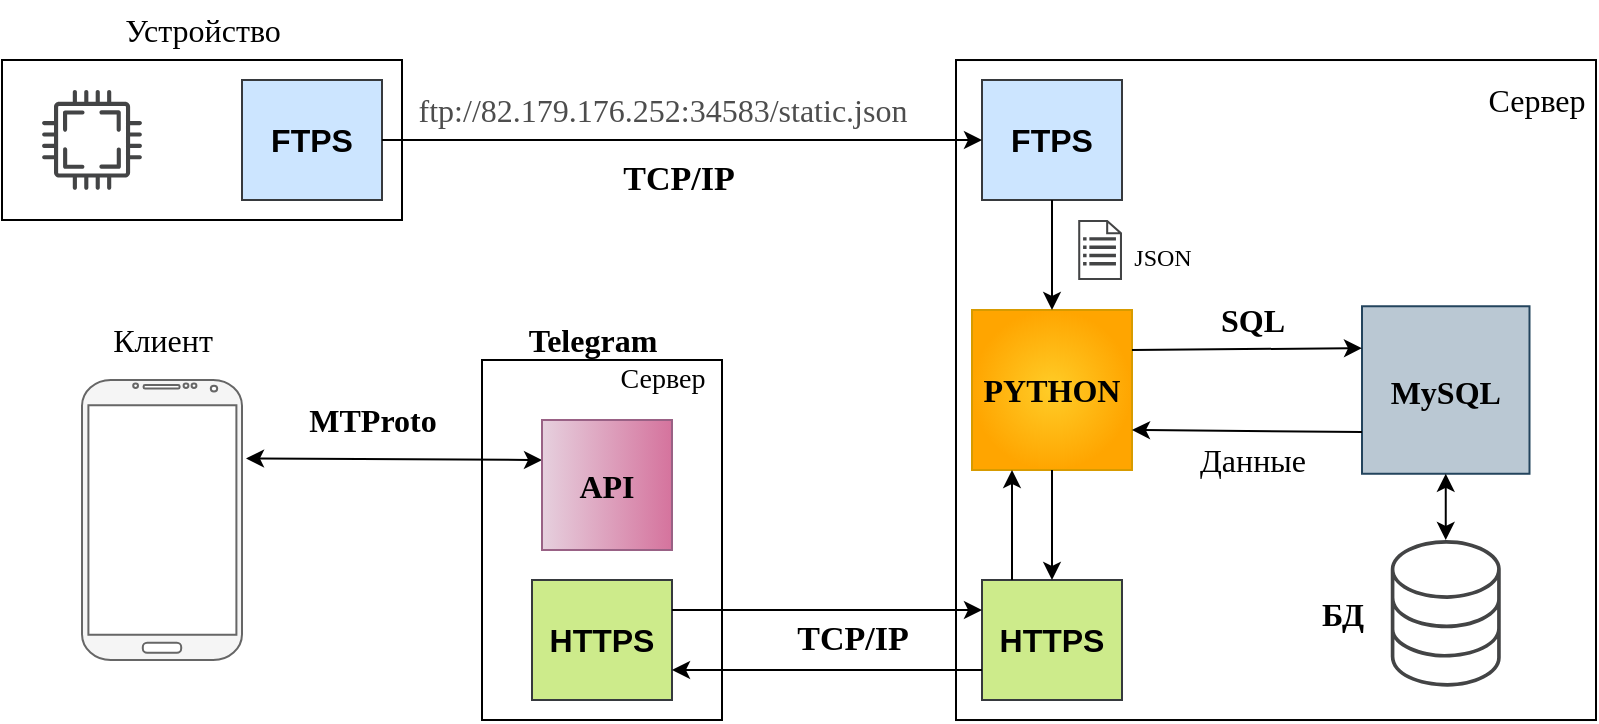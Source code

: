 <mxfile version="18.1.3" type="github">
  <diagram id="LOgnxP49ZgXyVvEcyjZ6" name="Page-1">
    <mxGraphModel dx="1240" dy="643" grid="1" gridSize="10" guides="1" tooltips="1" connect="1" arrows="1" fold="1" page="1" pageScale="1" pageWidth="827" pageHeight="1169" math="0" shadow="0">
      <root>
        <mxCell id="0" />
        <mxCell id="1" parent="0" />
        <mxCell id="0MzcDAW_ihwBQpmL2h_L-4" value="" style="rounded=0;whiteSpace=wrap;html=1;" vertex="1" parent="1">
          <mxGeometry x="40" y="40" width="200" height="80" as="geometry" />
        </mxCell>
        <mxCell id="0MzcDAW_ihwBQpmL2h_L-5" value="&lt;h2&gt;&lt;font size=&quot;1&quot;&gt;&lt;b&gt;&lt;font style=&quot;font-size: 16px;&quot;&gt;FTPS&lt;/font&gt;&lt;/b&gt;&lt;/font&gt;&lt;/h2&gt;" style="rounded=0;whiteSpace=wrap;html=1;fillColor=#cce5ff;strokeColor=#36393d;" vertex="1" parent="1">
          <mxGeometry x="530" y="50" width="70" height="60" as="geometry" />
        </mxCell>
        <mxCell id="0MzcDAW_ihwBQpmL2h_L-6" value="&lt;h2&gt;&lt;font size=&quot;1&quot;&gt;&lt;b&gt;&lt;font style=&quot;font-size: 16px;&quot;&gt;FTPS&lt;/font&gt;&lt;/b&gt;&lt;/font&gt;&lt;/h2&gt;" style="rounded=0;whiteSpace=wrap;html=1;fillColor=#cce5ff;strokeColor=#36393d;" vertex="1" parent="1">
          <mxGeometry x="160" y="50" width="70" height="60" as="geometry" />
        </mxCell>
        <mxCell id="0MzcDAW_ihwBQpmL2h_L-8" value="" style="endArrow=classic;html=1;rounded=0;fontSize=16;exitX=1;exitY=0.5;exitDx=0;exitDy=0;entryX=0;entryY=0.5;entryDx=0;entryDy=0;" edge="1" parent="1" source="0MzcDAW_ihwBQpmL2h_L-6" target="0MzcDAW_ihwBQpmL2h_L-5">
          <mxGeometry width="50" height="50" relative="1" as="geometry">
            <mxPoint x="420" y="250" as="sourcePoint" />
            <mxPoint x="470" y="200" as="targetPoint" />
          </mxGeometry>
        </mxCell>
        <mxCell id="0MzcDAW_ihwBQpmL2h_L-9" value="&lt;h4&gt;&lt;font face=&quot;Garamond&quot;&gt;&lt;b&gt;PYTHON&lt;/b&gt;&lt;/font&gt;&lt;/h4&gt;" style="whiteSpace=wrap;html=1;aspect=fixed;fontSize=16;fillColor=#ffcd28;strokeColor=#d79b00;gradientColor=#ffa500;gradientDirection=radial;" vertex="1" parent="1">
          <mxGeometry x="525" y="165" width="80" height="80" as="geometry" />
        </mxCell>
        <mxCell id="0MzcDAW_ihwBQpmL2h_L-10" value="" style="endArrow=classic;html=1;rounded=0;fontFamily=Garamond;fontSize=16;entryX=0.5;entryY=0;entryDx=0;entryDy=0;exitX=0.5;exitY=1;exitDx=0;exitDy=0;" edge="1" parent="1" source="0MzcDAW_ihwBQpmL2h_L-5" target="0MzcDAW_ihwBQpmL2h_L-9">
          <mxGeometry width="50" height="50" relative="1" as="geometry">
            <mxPoint x="380" y="230" as="sourcePoint" />
            <mxPoint x="430" y="180" as="targetPoint" />
          </mxGeometry>
        </mxCell>
        <mxCell id="0MzcDAW_ihwBQpmL2h_L-11" value="&lt;h2&gt;&lt;font style=&quot;font-size: 16px;&quot;&gt;&lt;b&gt;HTTPS&lt;/b&gt;&lt;/font&gt;&lt;/h2&gt;" style="rounded=0;whiteSpace=wrap;html=1;fillColor=#cdeb8b;strokeColor=#36393d;" vertex="1" parent="1">
          <mxGeometry x="530" y="300" width="70" height="60" as="geometry" />
        </mxCell>
        <mxCell id="0MzcDAW_ihwBQpmL2h_L-12" value="" style="verticalLabelPosition=bottom;verticalAlign=top;html=1;shadow=0;dashed=0;strokeWidth=1;shape=mxgraph.android.phone2;strokeColor=#666666;fontFamily=Garamond;fontSize=16;gradientDirection=north;fillColor=#f5f5f5;labelBackgroundColor=none;fontColor=#333333;" vertex="1" parent="1">
          <mxGeometry x="80" y="200" width="80" height="140" as="geometry" />
        </mxCell>
        <mxCell id="0MzcDAW_ihwBQpmL2h_L-14" value="" style="sketch=0;pointerEvents=1;shadow=0;dashed=0;html=1;strokeColor=none;fillColor=#434445;aspect=fixed;labelPosition=center;verticalLabelPosition=bottom;verticalAlign=top;align=center;outlineConnect=0;shape=mxgraph.vvd.cpu;fontFamily=Garamond;fontSize=16;" vertex="1" parent="1">
          <mxGeometry x="60" y="55" width="50" height="50" as="geometry" />
        </mxCell>
        <mxCell id="0MzcDAW_ihwBQpmL2h_L-15" value="" style="sketch=0;pointerEvents=1;shadow=0;dashed=0;html=1;strokeColor=none;fillColor=#434445;aspect=fixed;labelPosition=center;verticalLabelPosition=bottom;verticalAlign=top;align=center;outlineConnect=0;shape=mxgraph.vvd.storage;fontFamily=Garamond;fontSize=16;" vertex="1" parent="1">
          <mxGeometry x="734.38" y="280" width="55" height="73.33" as="geometry" />
        </mxCell>
        <mxCell id="0MzcDAW_ihwBQpmL2h_L-21" value="&lt;font face=&quot;Times New Roman&quot;&gt;Устройство&lt;/font&gt;" style="text;html=1;align=center;verticalAlign=middle;resizable=0;points=[];autosize=1;strokeColor=none;fillColor=none;fontSize=16;fontFamily=Garamond;" vertex="1" parent="1">
          <mxGeometry x="95" y="10" width="90" height="30" as="geometry" />
        </mxCell>
        <mxCell id="0MzcDAW_ihwBQpmL2h_L-22" value="Сервер" style="text;html=1;align=center;verticalAlign=middle;resizable=0;points=[];autosize=1;strokeColor=none;fillColor=none;fontSize=16;fontFamily=Times New Roman;" vertex="1" parent="1">
          <mxGeometry x="777" y="50" width="60" height="20" as="geometry" />
        </mxCell>
        <mxCell id="0MzcDAW_ihwBQpmL2h_L-23" value="&lt;b&gt;БД&lt;/b&gt;" style="text;html=1;align=center;verticalAlign=middle;resizable=0;points=[];autosize=1;strokeColor=none;fillColor=none;fontSize=16;fontFamily=Times New Roman;" vertex="1" parent="1">
          <mxGeometry x="690" y="306.66" width="40" height="20" as="geometry" />
        </mxCell>
        <mxCell id="0MzcDAW_ihwBQpmL2h_L-24" value="" style="sketch=0;pointerEvents=1;shadow=0;dashed=0;html=1;strokeColor=none;fillColor=#434445;aspect=fixed;labelPosition=center;verticalLabelPosition=bottom;verticalAlign=top;align=center;outlineConnect=0;shape=mxgraph.vvd.recovery_plan;fontFamily=Times New Roman;fontSize=16;" vertex="1" parent="1">
          <mxGeometry x="578.1" y="120" width="21.9" height="30" as="geometry" />
        </mxCell>
        <mxCell id="0MzcDAW_ihwBQpmL2h_L-25" value="&lt;font style=&quot;font-size: 17px;&quot;&gt;&lt;b&gt;TCP/IP&lt;/b&gt;&lt;/font&gt;" style="text;html=1;align=center;verticalAlign=middle;resizable=0;points=[];autosize=1;strokeColor=none;fillColor=none;fontSize=16;fontFamily=Times New Roman;" vertex="1" parent="1">
          <mxGeometry x="343.25" y="90" width="70" height="20" as="geometry" />
        </mxCell>
        <mxCell id="0MzcDAW_ihwBQpmL2h_L-26" value="&lt;font style=&quot;font-size: 12px;&quot;&gt;JSON&lt;/font&gt;" style="text;html=1;align=center;verticalAlign=bottom;resizable=0;points=[];autosize=1;strokeColor=none;fillColor=none;fontSize=17;fontFamily=Times New Roman;" vertex="1" parent="1">
          <mxGeometry x="600" y="120" width="40" height="30" as="geometry" />
        </mxCell>
        <mxCell id="0MzcDAW_ihwBQpmL2h_L-29" value="MySQL" style="aspect=fixed;fontFamily=Times New Roman;fontSize=16;fillColor=#bac8d3;gradientDirection=north;labelBackgroundColor=none;shadow=0;strokeColor=#23445d;fontColor=#000000;fontStyle=1" vertex="1" parent="1">
          <mxGeometry x="720" y="163.13" width="83.75" height="83.75" as="geometry" />
        </mxCell>
        <mxCell id="0MzcDAW_ihwBQpmL2h_L-30" value="" style="endArrow=classic;html=1;rounded=0;fontFamily=Times New Roman;fontSize=14;fontColor=none;exitX=1;exitY=0.25;exitDx=0;exitDy=0;entryX=0;entryY=0.25;entryDx=0;entryDy=0;" edge="1" parent="1" source="0MzcDAW_ihwBQpmL2h_L-9" target="0MzcDAW_ihwBQpmL2h_L-29">
          <mxGeometry width="50" height="50" relative="1" as="geometry">
            <mxPoint x="730" y="250" as="sourcePoint" />
            <mxPoint x="760" y="180" as="targetPoint" />
          </mxGeometry>
        </mxCell>
        <mxCell id="0MzcDAW_ihwBQpmL2h_L-32" value="" style="endArrow=classic;html=1;rounded=0;fontFamily=Times New Roman;fontSize=14;fontColor=none;entryX=1;entryY=0.75;entryDx=0;entryDy=0;exitX=0;exitY=0.75;exitDx=0;exitDy=0;" edge="1" parent="1" source="0MzcDAW_ihwBQpmL2h_L-29" target="0MzcDAW_ihwBQpmL2h_L-9">
          <mxGeometry width="50" height="50" relative="1" as="geometry">
            <mxPoint x="700" y="240" as="sourcePoint" />
            <mxPoint x="750" y="190" as="targetPoint" />
          </mxGeometry>
        </mxCell>
        <mxCell id="0MzcDAW_ihwBQpmL2h_L-34" value="" style="rounded=0;whiteSpace=wrap;html=1;shadow=0;labelBackgroundColor=default;fontFamily=Times New Roman;fontSize=14;fontColor=none;strokeColor=#000000;fillColor=none;gradientColor=none;gradientDirection=north;" vertex="1" parent="1">
          <mxGeometry x="517" y="40.01" width="320" height="330" as="geometry" />
        </mxCell>
        <mxCell id="0MzcDAW_ihwBQpmL2h_L-38" value="" style="endArrow=classic;html=1;rounded=0;fontFamily=Times New Roman;fontSize=14;fontColor=none;entryX=0.25;entryY=1;entryDx=0;entryDy=0;" edge="1" parent="1" target="0MzcDAW_ihwBQpmL2h_L-9">
          <mxGeometry width="50" height="50" relative="1" as="geometry">
            <mxPoint x="545" y="300" as="sourcePoint" />
            <mxPoint x="600" y="300" as="targetPoint" />
          </mxGeometry>
        </mxCell>
        <mxCell id="0MzcDAW_ihwBQpmL2h_L-39" value="" style="endArrow=classic;html=1;rounded=0;fontFamily=Times New Roman;fontSize=14;fontColor=none;exitX=0.5;exitY=1;exitDx=0;exitDy=0;entryX=0.5;entryY=0;entryDx=0;entryDy=0;" edge="1" parent="1" source="0MzcDAW_ihwBQpmL2h_L-9" target="0MzcDAW_ihwBQpmL2h_L-11">
          <mxGeometry width="50" height="50" relative="1" as="geometry">
            <mxPoint x="580" y="250" as="sourcePoint" />
            <mxPoint x="600" y="300" as="targetPoint" />
          </mxGeometry>
        </mxCell>
        <mxCell id="0MzcDAW_ihwBQpmL2h_L-40" value="" style="rounded=0;whiteSpace=wrap;html=1;shadow=0;labelBackgroundColor=default;fontFamily=Times New Roman;fontSize=14;fontColor=none;strokeColor=#000000;fillColor=none;gradientColor=none;gradientDirection=north;" vertex="1" parent="1">
          <mxGeometry x="280" y="190" width="120" height="180" as="geometry" />
        </mxCell>
        <mxCell id="0MzcDAW_ihwBQpmL2h_L-41" value="&lt;h2&gt;&lt;font style=&quot;font-size: 16px;&quot;&gt;&lt;b&gt;HTTPS&lt;/b&gt;&lt;/font&gt;&lt;/h2&gt;" style="rounded=0;whiteSpace=wrap;html=1;fillColor=#cdeb8b;strokeColor=#36393d;" vertex="1" parent="1">
          <mxGeometry x="305" y="300" width="70" height="60" as="geometry" />
        </mxCell>
        <mxCell id="0MzcDAW_ihwBQpmL2h_L-42" value="" style="endArrow=classic;html=1;rounded=0;fontFamily=Times New Roman;fontSize=14;fontColor=none;entryX=0;entryY=0.25;entryDx=0;entryDy=0;exitX=1;exitY=0.25;exitDx=0;exitDy=0;" edge="1" parent="1" source="0MzcDAW_ihwBQpmL2h_L-41" target="0MzcDAW_ihwBQpmL2h_L-11">
          <mxGeometry width="50" height="50" relative="1" as="geometry">
            <mxPoint x="340" y="380" as="sourcePoint" />
            <mxPoint x="390" y="330" as="targetPoint" />
          </mxGeometry>
        </mxCell>
        <mxCell id="0MzcDAW_ihwBQpmL2h_L-43" value="" style="endArrow=classic;html=1;rounded=0;fontFamily=Times New Roman;fontSize=14;fontColor=none;exitX=0;exitY=0.75;exitDx=0;exitDy=0;entryX=1;entryY=0.75;entryDx=0;entryDy=0;" edge="1" parent="1" source="0MzcDAW_ihwBQpmL2h_L-11" target="0MzcDAW_ihwBQpmL2h_L-41">
          <mxGeometry width="50" height="50" relative="1" as="geometry">
            <mxPoint x="340" y="380" as="sourcePoint" />
            <mxPoint x="390" y="330" as="targetPoint" />
          </mxGeometry>
        </mxCell>
        <mxCell id="0MzcDAW_ihwBQpmL2h_L-44" value="&lt;font style=&quot;font-size: 17px;&quot;&gt;&lt;b&gt;TCP/IP&lt;/b&gt;&lt;/font&gt;" style="text;html=1;align=center;verticalAlign=middle;resizable=0;points=[];autosize=1;strokeColor=none;fillColor=none;fontSize=16;fontFamily=Times New Roman;" vertex="1" parent="1">
          <mxGeometry x="430" y="320" width="70" height="20" as="geometry" />
        </mxCell>
        <mxCell id="0MzcDAW_ihwBQpmL2h_L-45" value="&lt;b&gt;&lt;font style=&quot;font-size: 16px;&quot;&gt;Telegram&lt;/font&gt;&lt;/b&gt;" style="text;html=1;align=center;verticalAlign=middle;resizable=0;points=[];autosize=1;strokeColor=none;fillColor=none;fontSize=14;fontFamily=Times New Roman;fontColor=none;" vertex="1" parent="1">
          <mxGeometry x="295" y="170" width="80" height="20" as="geometry" />
        </mxCell>
        <mxCell id="0MzcDAW_ihwBQpmL2h_L-46" value="Сервер" style="text;html=1;align=center;verticalAlign=middle;resizable=0;points=[];autosize=1;strokeColor=none;fillColor=none;fontSize=14;fontFamily=Times New Roman;fontColor=none;" vertex="1" parent="1">
          <mxGeometry x="340" y="190" width="60" height="20" as="geometry" />
        </mxCell>
        <mxCell id="0MzcDAW_ihwBQpmL2h_L-47" value="&lt;b&gt;SQL&lt;/b&gt;" style="text;html=1;align=center;verticalAlign=middle;resizable=0;points=[];autosize=1;strokeColor=none;fillColor=none;fontSize=16;fontFamily=Times New Roman;fontColor=none;" vertex="1" parent="1">
          <mxGeometry x="640" y="160" width="50" height="20" as="geometry" />
        </mxCell>
        <mxCell id="0MzcDAW_ihwBQpmL2h_L-48" value="Данные" style="text;html=1;align=center;verticalAlign=middle;resizable=0;points=[];autosize=1;strokeColor=none;fillColor=none;fontSize=16;fontFamily=Times New Roman;fontColor=none;" vertex="1" parent="1">
          <mxGeometry x="630" y="230" width="70" height="20" as="geometry" />
        </mxCell>
        <mxCell id="0MzcDAW_ihwBQpmL2h_L-50" value="" style="endArrow=classic;startArrow=classic;html=1;rounded=0;fontFamily=Times New Roman;fontSize=16;fontColor=none;exitX=1.025;exitY=0.28;exitDx=0;exitDy=0;exitPerimeter=0;" edge="1" parent="1" source="0MzcDAW_ihwBQpmL2h_L-12">
          <mxGeometry width="50" height="50" relative="1" as="geometry">
            <mxPoint x="270" y="290" as="sourcePoint" />
            <mxPoint x="310" y="240" as="targetPoint" />
          </mxGeometry>
        </mxCell>
        <mxCell id="0MzcDAW_ihwBQpmL2h_L-51" value="&lt;b&gt;MTProto&lt;/b&gt;" style="text;html=1;align=center;verticalAlign=middle;resizable=0;points=[];autosize=1;strokeColor=none;fillColor=none;fontSize=16;fontFamily=Times New Roman;fontColor=none;" vertex="1" parent="1">
          <mxGeometry x="185" y="210" width="80" height="20" as="geometry" />
        </mxCell>
        <mxCell id="0MzcDAW_ihwBQpmL2h_L-52" value="&lt;span style=&quot;&quot;&gt;&lt;b&gt;API&lt;/b&gt;&lt;/span&gt;" style="html=1;aspect=fixed;shadow=0;labelBackgroundColor=none;fontFamily=Times New Roman;fontSize=16;strokeColor=#996185;fillColor=#e6d0de;gradientColor=#D5739D;gradientDirection=east;labelBorderColor=none;whiteSpace=wrap;" vertex="1" parent="1">
          <mxGeometry x="310" y="220" width="65" height="65" as="geometry" />
        </mxCell>
        <mxCell id="0MzcDAW_ihwBQpmL2h_L-54" value="Клиент" style="text;html=1;align=center;verticalAlign=middle;resizable=0;points=[];autosize=1;strokeColor=none;fillColor=none;fontSize=16;fontFamily=Times New Roman;fontColor=none;" vertex="1" parent="1">
          <mxGeometry x="85" y="170" width="70" height="20" as="geometry" />
        </mxCell>
        <mxCell id="0MzcDAW_ihwBQpmL2h_L-57" value="" style="shape=image;html=1;verticalAlign=top;verticalLabelPosition=bottom;labelBackgroundColor=#ffffff;imageAspect=0;aspect=fixed;image=https://cdn4.iconfinder.com/data/icons/juicyfruit_by_salleedesign/128x128/stats.png;shadow=0;labelBorderColor=none;fontFamily=Times New Roman;fontSize=16;fontColor=#3399FF;strokeColor=#000000;strokeWidth=0;fillColor=none;gradientColor=#D5739D;gradientDirection=east;opacity=70;" vertex="1" parent="1">
          <mxGeometry x="85" y="235" width="70" height="70" as="geometry" />
        </mxCell>
        <mxCell id="0MzcDAW_ihwBQpmL2h_L-60" value="&lt;font color=&quot;#4D4D4D&quot;&gt;ftp://82.179.176.252:34583/static.json&lt;/font&gt;" style="text;html=1;align=center;verticalAlign=middle;resizable=0;points=[];autosize=1;strokeColor=none;fillColor=none;fontSize=16;fontFamily=Times New Roman;fontColor=#3399FF;" vertex="1" parent="1">
          <mxGeometry x="240" y="55" width="260" height="20" as="geometry" />
        </mxCell>
        <mxCell id="0MzcDAW_ihwBQpmL2h_L-65" value="" style="endArrow=classic;startArrow=classic;html=1;rounded=0;fontFamily=Times New Roman;fontSize=16;fontColor=#000000;entryX=0.5;entryY=1;entryDx=0;entryDy=0;" edge="1" parent="1" source="0MzcDAW_ihwBQpmL2h_L-15" target="0MzcDAW_ihwBQpmL2h_L-29">
          <mxGeometry width="50" height="50" relative="1" as="geometry">
            <mxPoint x="680" y="310" as="sourcePoint" />
            <mxPoint x="730" y="260" as="targetPoint" />
          </mxGeometry>
        </mxCell>
      </root>
    </mxGraphModel>
  </diagram>
</mxfile>

